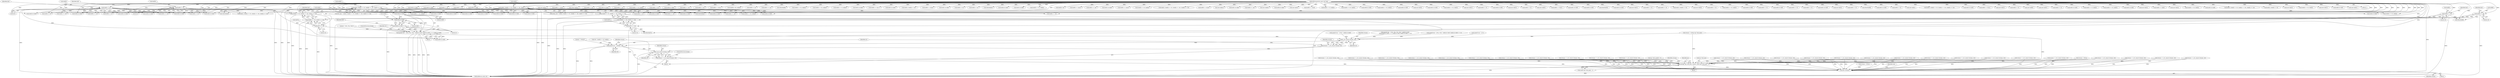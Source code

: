 digraph "0_radare2_f41e941341e44aa86edd4483c4487ec09a074257@array" {
"1001092" [label="(Call,buf[4] & 0xf0)"];
"1001086" [label="(Call,buf[4] & 0x0f)"];
"1000288" [label="(Call,buf[4] | (buf[5] << 8) | (buf[6] << 16) | (buf[7] << 24))"];
"1000125" [label="(MethodParameterIn,const ut8 *buf)"];
"1000292" [label="(Call,(buf[5] << 8) | (buf[6] << 16) | (buf[7] << 24))"];
"1000293" [label="(Call,buf[5] << 8)"];
"1000298" [label="(Call,(buf[6] << 16) | (buf[7] << 24))"];
"1000299" [label="(Call,buf[6] << 16)"];
"1000304" [label="(Call,buf[7] << 24)"];
"1000191" [label="(Call,buf[4] | (buf[5] << 8) | (buf[6] << 16) | (buf[7] << 24))"];
"1000195" [label="(Call,(buf[5] << 8) | (buf[6] << 16) | (buf[7] << 24))"];
"1000196" [label="(Call,buf[5] << 8)"];
"1000201" [label="(Call,(buf[6] << 16) | (buf[7] << 24))"];
"1000202" [label="(Call,buf[6] << 16)"];
"1000207" [label="(Call,buf[7] << 24)"];
"1001091" [label="(Call,(buf[4] & 0xf0) >> 4)"];
"1001083" [label="(Call,sprintf (str, \" {v%i, v%i, v%i}\", buf[4] & 0x0f, (buf[4] & 0xf0) >> 4, buf[5] & 0x0f))"];
"1001139" [label="(Call,r_str_concat (strasm, str))"];
"1001137" [label="(Call,strasm = r_str_concat (strasm, str))"];
"1001148" [label="(Call,r_str_concat (strasm, str))"];
"1001146" [label="(Call,strasm = r_str_concat (strasm, str))"];
"1002026" [label="(Call,strncpy (op->buf_asm, strasm, sizeof (op->buf_asm) - 1))"];
"1002088" [label="(Call,free (strasm))"];
"1001142" [label="(Call,sprintf (str, \", [%04x]\", vB))"];
"1000292" [label="(Call,(buf[5] << 8) | (buf[6] << 16) | (buf[7] << 24))"];
"1001284" [label="(Call,buf[4] & 0xf0)"];
"1001296" [label="(Call,buf[5] & 0xf0)"];
"1001564" [label="(Call,buf[3] << 8)"];
"1000242" [label="(Call,buf[3] << 8)"];
"1001867" [label="(Call,buf[4] & 0xf0)"];
"1001700" [label="(Call,(int) buf[1])"];
"1001728" [label="(Call,buf[0] == 0x25)"];
"1001256" [label="(Call,buf[4] & 0x0f)"];
"1000862" [label="(Call,(char) buf[1])"];
"1000930" [label="(Call,buf[3] << 8)"];
"1001098" [label="(Call,buf[5] & 0x0f)"];
"1001144" [label="(Literal,\", [%04x]\")"];
"1000301" [label="(Identifier,buf)"];
"1000498" [label="(Call,buf[1] & 0x0f)"];
"1001138" [label="(Identifier,strasm)"];
"1001137" [label="(Call,strasm = r_str_concat (strasm, str))"];
"1002025" [label="(Block,)"];
"1001120" [label="(Call,buf[5] & 0x0f)"];
"1002027" [label="(Call,op->buf_asm)"];
"1001094" [label="(Identifier,buf)"];
"1001040" [label="(Call,buf[3] << 8)"];
"1001333" [label="(Call,(buf[3] << 8) | buf[2])"];
"1001334" [label="(Call,buf[3] << 8)"];
"1001918" [label="(Call,buf[4] & 0xf0)"];
"1000636" [label="(Call,buf[3] << 24)"];
"1000839" [label="(Call,buf[3] << 8)"];
"1001371" [label="(Call,buf[0] == 0x1c)"];
"1001459" [label="(Call,(buf[3]<<8) | buf[2])"];
"1001069" [label="(Call,buf[4] & 0x0f)"];
"1001214" [label="(Call,buf[3] << 8)"];
"1000211" [label="(Literal,24)"];
"1002092" [label="(MethodReturn,static int)"];
"1001538" [label="(Call,strasm = r_str_concat (strasm, str))"];
"1000724" [label="(Call,(llint)buf[7])"];
"1001667" [label="(Call,buf[2] << 24)"];
"1000732" [label="(Call,(llint)buf[8])"];
"1001563" [label="(Call,(buf[3] << 8) | buf[2])"];
"1001873" [label="(Call,buf[5] & 0x0f)"];
"1001510" [label="(Call,(buf[3] << 8) | buf[2])"];
"1000304" [label="(Call,buf[7] << 24)"];
"1000905" [label="(Call,buf[3] << 8 | buf[2])"];
"1001443" [label="(Call,buf[1] & 0x0f)"];
"1001085" [label="(Literal,\" {v%i, v%i, v%i}\")"];
"1001175" [label="(Call,buf[5] << 8)"];
"1000867" [label="(Call,strasm = r_str_concat (strasm, str))"];
"1000982" [label="(Call,strasm = r_str_concat (strasm, str))"];
"1000587" [label="(Call,buf[0] == 0x17)"];
"1000822" [label="(Call,buf[1] & 0x0f)"];
"1000195" [label="(Call,(buf[5] << 8) | (buf[6] << 16) | (buf[7] << 24))"];
"1000946" [label="(Call,strasm = r_str_concat (strasm, str))"];
"1000179" [label="(Call,buf[2] | (buf[3] << 8))"];
"1000306" [label="(Identifier,buf)"];
"1001952" [label="(Call,buf[0] == 0x24)"];
"1001810" [label="(Call,buf[1] & 0xf0)"];
"1000447" [label="(Call,buf[3] << 8)"];
"1000209" [label="(Identifier,buf)"];
"1000906" [label="(Call,buf[3] << 8)"];
"1000887" [label="(Call,strasm = r_str_concat (strasm, str))"];
"1000581" [label="(Call,buf[5] << 24)"];
"1001656" [label="(Call,buf[4] << 8)"];
"1001895" [label="(Call,buf[5] & 0x0f)"];
"1000685" [label="(Call,(llint)buf[2])"];
"1001245" [label="(Call,buf[4] & 0xf0)"];
"1001268" [label="(Call,buf[5] & 0x0f)"];
"1001239" [label="(Call,buf[4] & 0x0f)"];
"1001719" [label="(Call,buf[5] << 8)"];
"1001434" [label="(Call,strasm = r_str_concat (strasm, str))"];
"1001037" [label="(Call,vB = (buf[3] << 8) | buf[2])"];
"1001140" [label="(Identifier,strasm)"];
"1001091" [label="(Call,(buf[4] & 0xf0) >> 4)"];
"1001451" [label="(Call,buf[1] & 0xf0)"];
"1001142" [label="(Call,sprintf (str, \", [%04x]\", vB))"];
"1000700" [label="(Call,(llint)buf[4])"];
"1000446" [label="(Call,(buf[3] << 8) | buf[2])"];
"1000297" [label="(Literal,8)"];
"1001103" [label="(ControlStructure,break;)"];
"1002089" [label="(Identifier,strasm)"];
"1001844" [label="(Call,buf[4] & 0x0f)"];
"1001021" [label="(Call,strasm = r_str_concat (strasm, str))"];
"1001105" [label="(Call,sprintf (str, \" {v%i, v%i, v%i, v%i}\", buf[4] & 0x0f,\n \t\t\t\t\t\t(buf[4] & 0xf0) >> 4, buf[5] & 0x0f, (buf[5] & 0xf0) >> 4))"];
"1001633" [label="(Call,strasm = r_str_concat (strasm, str))"];
"1001096" [label="(Literal,0xf0)"];
"1000206" [label="(Literal,16)"];
"1000458" [label="(Call,buf[5] << 8)"];
"1001460" [label="(Call,buf[3]<<8)"];
"1001151" [label="(ControlStructure,break;)"];
"1000189" [label="(Call,first_key = buf[4] | (buf[5] << 8) | (buf[6] << 16) | (buf[7] << 24))"];
"1001377" [label="(Call,buf[0] == 0x1f)"];
"1000340" [label="(Call,strasm = NULL)"];
"1001651" [label="(Call,buf[5] | (buf[4] << 8) | (buf[3] << 16) | (buf[2] << 24))"];
"1000457" [label="(Call,(buf[5] << 8) | buf[4])"];
"1001090" [label="(Literal,0x0f)"];
"1001011" [label="(Call,buf[4] << 16)"];
"1000308" [label="(Literal,24)"];
"1000631" [label="(Call,buf[2] << 16)"];
"1000200" [label="(Literal,8)"];
"1001092" [label="(Call,buf[4] & 0xf0)"];
"1001087" [label="(Call,buf[4])"];
"1000955" [label="(Call,buf[1] & 0x0f)"];
"1000853" [label="(Call,strasm = r_str_concat (strasm, str))"];
"1000489" [label="(Call,strasm = r_str_concat (strasm, str))"];
"1002040" [label="(Identifier,op)"];
"1001798" [label="(Call,strasm = r_str_concat (strasm, str))"];
"1001579" [label="(Call,buf[0] == 0x23)"];
"1001494" [label="(Call,strasm = r_str_concat (strasm, str))"];
"1000423" [label="(Call,(buf[3] << 8) | buf[2])"];
"1000925" [label="(Call,buf[2] | (buf[3] << 8) | (buf[4] << 16) | (buf[5] << 24))"];
"1000407" [label="(Call,strasm = r_str_concat (strasm, str))"];
"1001066" [label="(Call,sprintf (str, \" {v%i, v%i}\", buf[4] & 0x0f, (buf[4] & 0xf0) >> 4))"];
"1001174" [label="(Call,(buf[5] << 8) | buf[4])"];
"1001912" [label="(Call,buf[4] & 0x0f)"];
"1000288" [label="(Call,buf[4] | (buf[5] << 8) | (buf[6] << 16) | (buf[7] << 24))"];
"1000642" [label="(Call,buf[0] == 0x19)"];
"1000192" [label="(Call,buf[4])"];
"1001134" [label="(Call,sprintf (str, \" {}\"))"];
"1000558" [label="(Call,(int) buf[1])"];
"1000830" [label="(Call,buf[1] & 0xf0)"];
"1000745" [label="(Call,strasm = r_str_concat (strasm, str))"];
"1001662" [label="(Call,buf[3] << 16)"];
"1000802" [label="(Call,(int) buf[3])"];
"1000941" [label="(Call,buf[5] << 24)"];
"1001889" [label="(Call,buf[4] & 0xf0)"];
"1001924" [label="(Call,buf[5] & 0x0f)"];
"1000914" [label="(Call,strasm = r_str_concat (strasm, str))"];
"1002091" [label="(Identifier,size)"];
"1001642" [label="(Call,(int) buf[1])"];
"1001574" [label="(Call,buf[0] == 0x20)"];
"1001108" [label="(Call,buf[4] & 0x0f)"];
"1000779" [label="(Call,strasm = r_str_concat (strasm, str))"];
"1000973" [label="(Call,buf[3] << 8 | buf[2])"];
"1000437" [label="(Call,strasm = r_str_concat (strasm, str))"];
"1000936" [label="(Call,buf[4] << 16)"];
"1001818" [label="(Call,(buf[3] << 8) | buf[2])"];
"1001100" [label="(Identifier,buf)"];
"1001147" [label="(Identifier,strasm)"];
"1001114" [label="(Call,buf[4] & 0xf0)"];
"1002030" [label="(Identifier,strasm)"];
"1000813" [label="(Call,strasm = r_str_concat (strasm, str))"];
"1000294" [label="(Call,buf[5])"];
"1001163" [label="(Call,(buf[3] << 8) | buf[2])"];
"1001193" [label="(Call,strasm = r_str_concat (strasm, str))"];
"1000517" [label="(Call,strasm = r_str_concat (strasm, str))"];
"1001691" [label="(Call,strasm = r_str_concat (strasm, str))"];
"1000303" [label="(Literal,16)"];
"1000155" [label="(Call,op->buf_asm[0] = 0)"];
"1001262" [label="(Call,buf[4] & 0xf0)"];
"1000761" [label="(Call,(int) buf[2])"];
"1000204" [label="(Identifier,buf)"];
"1002017" [label="(Call,strasm = NULL)"];
"1000963" [label="(Call,buf[1] & 0xf0)"];
"1000535" [label="(Call,(buf[3] << 8) | buf[2])"];
"1000305" [label="(Call,buf[7])"];
"1001146" [label="(Call,strasm = r_str_concat (strasm, str))"];
"1000480" [label="(Call,(int) buf[1])"];
"1001083" [label="(Call,sprintf (str, \" {v%i, v%i, v%i}\", buf[4] & 0x0f, (buf[4] & 0xf0) >> 4, buf[5] & 0x0f))"];
"1001278" [label="(Call,buf[4] & 0x0f)"];
"1001150" [label="(Identifier,str)"];
"1000536" [label="(Call,buf[3] << 8)"];
"1002031" [label="(Call,sizeof (op->buf_asm) - 1)"];
"1000289" [label="(Call,buf[4])"];
"1001075" [label="(Call,buf[4] & 0xf0)"];
"1000299" [label="(Call,buf[6] << 16)"];
"1000621" [label="(Call,(int) buf[1])"];
"1000183" [label="(Call,buf[3] << 8)"];
"1000795" [label="(Call,(int) buf[2])"];
"1000300" [label="(Call,buf[6])"];
"1001382" [label="(Call,buf[0] == 0x22)"];
"1001229" [label="(Call,buf[4] & 0x0f)"];
"1001718" [label="(Call,(buf[5] << 8) | buf[4])"];
"1000549" [label="(Call,strasm = r_str_concat (strasm, str))"];
"1000127" [label="(Block,)"];
"1001205" [label="(Call,buf[1] & 0xf0)"];
"1001930" [label="(Call,buf[5] & 0xf0)"];
"1000692" [label="(Call,(llint)buf[3])"];
"1001883" [label="(Call,buf[4] & 0x0f)"];
"1001547" [label="(Call,buf[1] & 0x0f)"];
"1000896" [label="(Call,(int) buf[1])"];
"1001056" [label="(Call,sprintf (str, \" {v%i}\", buf[4] & 0x0f))"];
"1000280" [label="(Call,buf[3] << 8)"];
"1001290" [label="(Call,buf[5] & 0x0f)"];
"1000974" [label="(Call,buf[3] << 8)"];
"1001086" [label="(Call,buf[4] & 0x0f)"];
"1000276" [label="(Call,buf[2] | (buf[3] << 8))"];
"1000768" [label="(Call,(int) buf[3])"];
"1001511" [label="(Call,buf[3] << 8)"];
"1001054" [label="(Block,)"];
"1000838" [label="(Call,(buf[3] << 8) | buf[2])"];
"1001317" [label="(Call,strasm = r_str_concat (strasm, str))"];
"1000708" [label="(Call,(llint)buf[5])"];
"1001850" [label="(Call,buf[4] & 0xf0)"];
"1001148" [label="(Call,r_str_concat (strasm, str))"];
"1000208" [label="(Call,buf[7])"];
"1000612" [label="(Call,strasm = r_str_concat (strasm, str))"];
"1001164" [label="(Call,buf[3] << 8)"];
"1000667" [label="(Call,strasm = r_str_concat (strasm, str))"];
"1001126" [label="(Call,buf[5] & 0xf0)"];
"1001708" [label="(Call,buf[3] << 8)"];
"1001819" [label="(Call,buf[3] << 8)"];
"1000197" [label="(Call,buf[5])"];
"1000388" [label="(Call,buf[1] & 0x0f)"];
"1001834" [label="(Call,buf[4] & 0x0f)"];
"1001084" [label="(Identifier,str)"];
"1000382" [label="(Block,)"];
"1001141" [label="(Identifier,str)"];
"1000196" [label="(Call,buf[5] << 8)"];
"1002026" [label="(Call,strncpy (op->buf_asm, strasm, sizeof (op->buf_asm) - 1))"];
"1002000" [label="(Call,strasm = r_str_concat (strasm, str))"];
"1000526" [label="(Call,(int) buf[1])"];
"1001059" [label="(Call,buf[4] & 0x0f)"];
"1000570" [label="(Call,buf[3] << 8)"];
"1000739" [label="(Call,(llint)buf[9])"];
"1000191" [label="(Call,buf[4] | (buf[5] << 8) | (buf[6] << 16) | (buf[7] << 24))"];
"1001555" [label="(Call,buf[1] & 0xf0)"];
"1000424" [label="(Call,buf[3] << 8)"];
"1000576" [label="(Call,buf[4] << 16)"];
"1000416" [label="(Call,(int) buf[1])"];
"1001861" [label="(Call,buf[4] & 0x0f)"];
"1000565" [label="(Call,buf[2] | (buf[3] << 8) | (buf[4] << 16) | (buf[5] << 24))"];
"1001032" [label="(Call,buf[1] & 0x0f)"];
"1001343" [label="(Call,buf[0] == 0x1a)"];
"1000286" [label="(Call,array_size = buf[4] | (buf[5] << 8) | (buf[6] << 16) | (buf[7] << 24))"];
"1001093" [label="(Call,buf[4])"];
"1001156" [label="(Call,(int) buf[1])"];
"1000471" [label="(Call,strasm = r_str_concat (strasm, str))"];
"1000716" [label="(Call,(llint)buf[6])"];
"1001005" [label="(Call,buf[3] << 8)"];
"1000138" [label="(Call,(int) buf[0])"];
"1000754" [label="(Call,(int) buf[1])"];
"1000203" [label="(Call,buf[6])"];
"1000879" [label="(Call,buf[3] << 8)"];
"1000298" [label="(Call,(buf[6] << 16) | (buf[7] << 24))"];
"1001145" [label="(Identifier,vB)"];
"1000396" [label="(Call,buf[1] & 0xf0)"];
"1000207" [label="(Call,buf[7] << 24)"];
"1000878" [label="(Call,buf[3] << 8 | buf[2])"];
"1001039" [label="(Call,(buf[3] << 8) | buf[2])"];
"1000125" [label="(MethodParameterIn,const ut8 *buf)"];
"1001139" [label="(Call,r_str_concat (strasm, str))"];
"1000506" [label="(Call,buf[1] & 0xf0)"];
"1000293" [label="(Call,buf[5] << 8)"];
"1000991" [label="(Call,(int) buf[1])"];
"1001097" [label="(Literal,4)"];
"1000163" [label="(Call,buf[0] == 0x00)"];
"1000676" [label="(Call,(int) buf[1])"];
"1001707" [label="(Call,(buf[3] << 8) | buf[2])"];
"1001936" [label="(Call,buf[1] & 0x0f)"];
"1000202" [label="(Call,buf[6] << 16)"];
"1001000" [label="(Call,buf[2] | (buf[3] << 8) | (buf[4] << 16) | (buf[5] << 24))"];
"1001016" [label="(Call,buf[5] << 24)"];
"1001143" [label="(Identifier,str)"];
"1000238" [label="(Call,buf[2] | (buf[3] << 8))"];
"1000788" [label="(Call,(int) buf[1])"];
"1000201" [label="(Call,(buf[6] << 16) | (buf[7] << 24))"];
"1001213" [label="(Call,(buf[3] << 8) | buf[2])"];
"1001326" [label="(Call,(int) buf[1])"];
"1001901" [label="(Call,buf[5] & 0xf0)"];
"1002088" [label="(Call,free (strasm))"];
"1001149" [label="(Identifier,strasm)"];
"1000363" [label="(Call,strasm = strdup (op->buf_asm))"];
"1001503" [label="(Call,(int) buf[1])"];
"1001092" -> "1001091"  [label="AST: "];
"1001092" -> "1001096"  [label="CFG: "];
"1001093" -> "1001092"  [label="AST: "];
"1001096" -> "1001092"  [label="AST: "];
"1001097" -> "1001092"  [label="CFG: "];
"1001092" -> "1002092"  [label="DDG: "];
"1001092" -> "1001091"  [label="DDG: "];
"1001092" -> "1001091"  [label="DDG: "];
"1001086" -> "1001092"  [label="DDG: "];
"1000125" -> "1001092"  [label="DDG: "];
"1001086" -> "1001083"  [label="AST: "];
"1001086" -> "1001090"  [label="CFG: "];
"1001087" -> "1001086"  [label="AST: "];
"1001090" -> "1001086"  [label="AST: "];
"1001094" -> "1001086"  [label="CFG: "];
"1001086" -> "1001083"  [label="DDG: "];
"1001086" -> "1001083"  [label="DDG: "];
"1000288" -> "1001086"  [label="DDG: "];
"1000191" -> "1001086"  [label="DDG: "];
"1000125" -> "1001086"  [label="DDG: "];
"1000288" -> "1000286"  [label="AST: "];
"1000288" -> "1000292"  [label="CFG: "];
"1000289" -> "1000288"  [label="AST: "];
"1000292" -> "1000288"  [label="AST: "];
"1000286" -> "1000288"  [label="CFG: "];
"1000288" -> "1002092"  [label="DDG: "];
"1000288" -> "1002092"  [label="DDG: "];
"1000288" -> "1000286"  [label="DDG: "];
"1000288" -> "1000286"  [label="DDG: "];
"1000125" -> "1000288"  [label="DDG: "];
"1000292" -> "1000288"  [label="DDG: "];
"1000292" -> "1000288"  [label="DDG: "];
"1000288" -> "1000457"  [label="DDG: "];
"1000288" -> "1000576"  [label="DDG: "];
"1000288" -> "1000700"  [label="DDG: "];
"1000288" -> "1000936"  [label="DDG: "];
"1000288" -> "1001011"  [label="DDG: "];
"1000288" -> "1001059"  [label="DDG: "];
"1000288" -> "1001069"  [label="DDG: "];
"1000288" -> "1001108"  [label="DDG: "];
"1000288" -> "1001174"  [label="DDG: "];
"1000288" -> "1001229"  [label="DDG: "];
"1000288" -> "1001239"  [label="DDG: "];
"1000288" -> "1001256"  [label="DDG: "];
"1000288" -> "1001278"  [label="DDG: "];
"1000288" -> "1001656"  [label="DDG: "];
"1000288" -> "1001718"  [label="DDG: "];
"1000288" -> "1001834"  [label="DDG: "];
"1000288" -> "1001844"  [label="DDG: "];
"1000288" -> "1001861"  [label="DDG: "];
"1000288" -> "1001883"  [label="DDG: "];
"1000288" -> "1001912"  [label="DDG: "];
"1000125" -> "1000122"  [label="AST: "];
"1000125" -> "1002092"  [label="DDG: "];
"1000125" -> "1000138"  [label="DDG: "];
"1000125" -> "1000163"  [label="DDG: "];
"1000125" -> "1000179"  [label="DDG: "];
"1000125" -> "1000183"  [label="DDG: "];
"1000125" -> "1000191"  [label="DDG: "];
"1000125" -> "1000196"  [label="DDG: "];
"1000125" -> "1000202"  [label="DDG: "];
"1000125" -> "1000207"  [label="DDG: "];
"1000125" -> "1000238"  [label="DDG: "];
"1000125" -> "1000242"  [label="DDG: "];
"1000125" -> "1000276"  [label="DDG: "];
"1000125" -> "1000280"  [label="DDG: "];
"1000125" -> "1000293"  [label="DDG: "];
"1000125" -> "1000299"  [label="DDG: "];
"1000125" -> "1000304"  [label="DDG: "];
"1000125" -> "1000388"  [label="DDG: "];
"1000125" -> "1000396"  [label="DDG: "];
"1000125" -> "1000416"  [label="DDG: "];
"1000125" -> "1000424"  [label="DDG: "];
"1000125" -> "1000423"  [label="DDG: "];
"1000125" -> "1000447"  [label="DDG: "];
"1000125" -> "1000446"  [label="DDG: "];
"1000125" -> "1000458"  [label="DDG: "];
"1000125" -> "1000457"  [label="DDG: "];
"1000125" -> "1000480"  [label="DDG: "];
"1000125" -> "1000498"  [label="DDG: "];
"1000125" -> "1000506"  [label="DDG: "];
"1000125" -> "1000526"  [label="DDG: "];
"1000125" -> "1000536"  [label="DDG: "];
"1000125" -> "1000535"  [label="DDG: "];
"1000125" -> "1000558"  [label="DDG: "];
"1000125" -> "1000565"  [label="DDG: "];
"1000125" -> "1000570"  [label="DDG: "];
"1000125" -> "1000576"  [label="DDG: "];
"1000125" -> "1000581"  [label="DDG: "];
"1000125" -> "1000587"  [label="DDG: "];
"1000125" -> "1000621"  [label="DDG: "];
"1000125" -> "1000631"  [label="DDG: "];
"1000125" -> "1000636"  [label="DDG: "];
"1000125" -> "1000642"  [label="DDG: "];
"1000125" -> "1000676"  [label="DDG: "];
"1000125" -> "1000685"  [label="DDG: "];
"1000125" -> "1000692"  [label="DDG: "];
"1000125" -> "1000700"  [label="DDG: "];
"1000125" -> "1000708"  [label="DDG: "];
"1000125" -> "1000716"  [label="DDG: "];
"1000125" -> "1000724"  [label="DDG: "];
"1000125" -> "1000732"  [label="DDG: "];
"1000125" -> "1000739"  [label="DDG: "];
"1000125" -> "1000754"  [label="DDG: "];
"1000125" -> "1000761"  [label="DDG: "];
"1000125" -> "1000768"  [label="DDG: "];
"1000125" -> "1000788"  [label="DDG: "];
"1000125" -> "1000795"  [label="DDG: "];
"1000125" -> "1000802"  [label="DDG: "];
"1000125" -> "1000822"  [label="DDG: "];
"1000125" -> "1000830"  [label="DDG: "];
"1000125" -> "1000839"  [label="DDG: "];
"1000125" -> "1000838"  [label="DDG: "];
"1000125" -> "1000862"  [label="DDG: "];
"1000125" -> "1000879"  [label="DDG: "];
"1000125" -> "1000878"  [label="DDG: "];
"1000125" -> "1000896"  [label="DDG: "];
"1000125" -> "1000906"  [label="DDG: "];
"1000125" -> "1000905"  [label="DDG: "];
"1000125" -> "1000925"  [label="DDG: "];
"1000125" -> "1000930"  [label="DDG: "];
"1000125" -> "1000936"  [label="DDG: "];
"1000125" -> "1000941"  [label="DDG: "];
"1000125" -> "1000955"  [label="DDG: "];
"1000125" -> "1000963"  [label="DDG: "];
"1000125" -> "1000974"  [label="DDG: "];
"1000125" -> "1000973"  [label="DDG: "];
"1000125" -> "1000991"  [label="DDG: "];
"1000125" -> "1001000"  [label="DDG: "];
"1000125" -> "1001005"  [label="DDG: "];
"1000125" -> "1001011"  [label="DDG: "];
"1000125" -> "1001016"  [label="DDG: "];
"1000125" -> "1001032"  [label="DDG: "];
"1000125" -> "1001040"  [label="DDG: "];
"1000125" -> "1001039"  [label="DDG: "];
"1000125" -> "1001059"  [label="DDG: "];
"1000125" -> "1001069"  [label="DDG: "];
"1000125" -> "1001075"  [label="DDG: "];
"1000125" -> "1001098"  [label="DDG: "];
"1000125" -> "1001108"  [label="DDG: "];
"1000125" -> "1001114"  [label="DDG: "];
"1000125" -> "1001120"  [label="DDG: "];
"1000125" -> "1001126"  [label="DDG: "];
"1000125" -> "1001156"  [label="DDG: "];
"1000125" -> "1001164"  [label="DDG: "];
"1000125" -> "1001163"  [label="DDG: "];
"1000125" -> "1001175"  [label="DDG: "];
"1000125" -> "1001174"  [label="DDG: "];
"1000125" -> "1001205"  [label="DDG: "];
"1000125" -> "1001214"  [label="DDG: "];
"1000125" -> "1001213"  [label="DDG: "];
"1000125" -> "1001229"  [label="DDG: "];
"1000125" -> "1001239"  [label="DDG: "];
"1000125" -> "1001245"  [label="DDG: "];
"1000125" -> "1001256"  [label="DDG: "];
"1000125" -> "1001262"  [label="DDG: "];
"1000125" -> "1001268"  [label="DDG: "];
"1000125" -> "1001278"  [label="DDG: "];
"1000125" -> "1001284"  [label="DDG: "];
"1000125" -> "1001290"  [label="DDG: "];
"1000125" -> "1001296"  [label="DDG: "];
"1000125" -> "1001326"  [label="DDG: "];
"1000125" -> "1001334"  [label="DDG: "];
"1000125" -> "1001333"  [label="DDG: "];
"1000125" -> "1001343"  [label="DDG: "];
"1000125" -> "1001371"  [label="DDG: "];
"1000125" -> "1001377"  [label="DDG: "];
"1000125" -> "1001382"  [label="DDG: "];
"1000125" -> "1001443"  [label="DDG: "];
"1000125" -> "1001451"  [label="DDG: "];
"1000125" -> "1001460"  [label="DDG: "];
"1000125" -> "1001459"  [label="DDG: "];
"1000125" -> "1001503"  [label="DDG: "];
"1000125" -> "1001511"  [label="DDG: "];
"1000125" -> "1001510"  [label="DDG: "];
"1000125" -> "1001547"  [label="DDG: "];
"1000125" -> "1001555"  [label="DDG: "];
"1000125" -> "1001564"  [label="DDG: "];
"1000125" -> "1001563"  [label="DDG: "];
"1000125" -> "1001574"  [label="DDG: "];
"1000125" -> "1001579"  [label="DDG: "];
"1000125" -> "1001642"  [label="DDG: "];
"1000125" -> "1001651"  [label="DDG: "];
"1000125" -> "1001656"  [label="DDG: "];
"1000125" -> "1001662"  [label="DDG: "];
"1000125" -> "1001667"  [label="DDG: "];
"1000125" -> "1001700"  [label="DDG: "];
"1000125" -> "1001708"  [label="DDG: "];
"1000125" -> "1001707"  [label="DDG: "];
"1000125" -> "1001719"  [label="DDG: "];
"1000125" -> "1001718"  [label="DDG: "];
"1000125" -> "1001728"  [label="DDG: "];
"1000125" -> "1001810"  [label="DDG: "];
"1000125" -> "1001819"  [label="DDG: "];
"1000125" -> "1001818"  [label="DDG: "];
"1000125" -> "1001834"  [label="DDG: "];
"1000125" -> "1001844"  [label="DDG: "];
"1000125" -> "1001850"  [label="DDG: "];
"1000125" -> "1001861"  [label="DDG: "];
"1000125" -> "1001867"  [label="DDG: "];
"1000125" -> "1001873"  [label="DDG: "];
"1000125" -> "1001883"  [label="DDG: "];
"1000125" -> "1001889"  [label="DDG: "];
"1000125" -> "1001895"  [label="DDG: "];
"1000125" -> "1001901"  [label="DDG: "];
"1000125" -> "1001912"  [label="DDG: "];
"1000125" -> "1001918"  [label="DDG: "];
"1000125" -> "1001924"  [label="DDG: "];
"1000125" -> "1001930"  [label="DDG: "];
"1000125" -> "1001936"  [label="DDG: "];
"1000125" -> "1001952"  [label="DDG: "];
"1000292" -> "1000298"  [label="CFG: "];
"1000293" -> "1000292"  [label="AST: "];
"1000298" -> "1000292"  [label="AST: "];
"1000292" -> "1002092"  [label="DDG: "];
"1000292" -> "1002092"  [label="DDG: "];
"1000293" -> "1000292"  [label="DDG: "];
"1000293" -> "1000292"  [label="DDG: "];
"1000298" -> "1000292"  [label="DDG: "];
"1000298" -> "1000292"  [label="DDG: "];
"1000293" -> "1000297"  [label="CFG: "];
"1000294" -> "1000293"  [label="AST: "];
"1000297" -> "1000293"  [label="AST: "];
"1000301" -> "1000293"  [label="CFG: "];
"1000293" -> "1002092"  [label="DDG: "];
"1000293" -> "1000458"  [label="DDG: "];
"1000293" -> "1000581"  [label="DDG: "];
"1000293" -> "1000708"  [label="DDG: "];
"1000293" -> "1000941"  [label="DDG: "];
"1000293" -> "1001016"  [label="DDG: "];
"1000293" -> "1001098"  [label="DDG: "];
"1000293" -> "1001120"  [label="DDG: "];
"1000293" -> "1001175"  [label="DDG: "];
"1000293" -> "1001268"  [label="DDG: "];
"1000293" -> "1001290"  [label="DDG: "];
"1000293" -> "1001651"  [label="DDG: "];
"1000293" -> "1001719"  [label="DDG: "];
"1000293" -> "1001873"  [label="DDG: "];
"1000293" -> "1001895"  [label="DDG: "];
"1000293" -> "1001924"  [label="DDG: "];
"1000298" -> "1000304"  [label="CFG: "];
"1000299" -> "1000298"  [label="AST: "];
"1000304" -> "1000298"  [label="AST: "];
"1000298" -> "1002092"  [label="DDG: "];
"1000298" -> "1002092"  [label="DDG: "];
"1000299" -> "1000298"  [label="DDG: "];
"1000299" -> "1000298"  [label="DDG: "];
"1000304" -> "1000298"  [label="DDG: "];
"1000304" -> "1000298"  [label="DDG: "];
"1000299" -> "1000303"  [label="CFG: "];
"1000300" -> "1000299"  [label="AST: "];
"1000303" -> "1000299"  [label="AST: "];
"1000306" -> "1000299"  [label="CFG: "];
"1000299" -> "1002092"  [label="DDG: "];
"1000299" -> "1000716"  [label="DDG: "];
"1000304" -> "1000308"  [label="CFG: "];
"1000305" -> "1000304"  [label="AST: "];
"1000308" -> "1000304"  [label="AST: "];
"1000304" -> "1002092"  [label="DDG: "];
"1000304" -> "1000724"  [label="DDG: "];
"1000191" -> "1000189"  [label="AST: "];
"1000191" -> "1000195"  [label="CFG: "];
"1000192" -> "1000191"  [label="AST: "];
"1000195" -> "1000191"  [label="AST: "];
"1000189" -> "1000191"  [label="CFG: "];
"1000191" -> "1002092"  [label="DDG: "];
"1000191" -> "1002092"  [label="DDG: "];
"1000191" -> "1000189"  [label="DDG: "];
"1000191" -> "1000189"  [label="DDG: "];
"1000195" -> "1000191"  [label="DDG: "];
"1000195" -> "1000191"  [label="DDG: "];
"1000191" -> "1000457"  [label="DDG: "];
"1000191" -> "1000576"  [label="DDG: "];
"1000191" -> "1000700"  [label="DDG: "];
"1000191" -> "1000936"  [label="DDG: "];
"1000191" -> "1001011"  [label="DDG: "];
"1000191" -> "1001059"  [label="DDG: "];
"1000191" -> "1001069"  [label="DDG: "];
"1000191" -> "1001108"  [label="DDG: "];
"1000191" -> "1001174"  [label="DDG: "];
"1000191" -> "1001229"  [label="DDG: "];
"1000191" -> "1001239"  [label="DDG: "];
"1000191" -> "1001256"  [label="DDG: "];
"1000191" -> "1001278"  [label="DDG: "];
"1000191" -> "1001656"  [label="DDG: "];
"1000191" -> "1001718"  [label="DDG: "];
"1000191" -> "1001834"  [label="DDG: "];
"1000191" -> "1001844"  [label="DDG: "];
"1000191" -> "1001861"  [label="DDG: "];
"1000191" -> "1001883"  [label="DDG: "];
"1000191" -> "1001912"  [label="DDG: "];
"1000195" -> "1000201"  [label="CFG: "];
"1000196" -> "1000195"  [label="AST: "];
"1000201" -> "1000195"  [label="AST: "];
"1000195" -> "1002092"  [label="DDG: "];
"1000195" -> "1002092"  [label="DDG: "];
"1000196" -> "1000195"  [label="DDG: "];
"1000196" -> "1000195"  [label="DDG: "];
"1000201" -> "1000195"  [label="DDG: "];
"1000201" -> "1000195"  [label="DDG: "];
"1000196" -> "1000200"  [label="CFG: "];
"1000197" -> "1000196"  [label="AST: "];
"1000200" -> "1000196"  [label="AST: "];
"1000204" -> "1000196"  [label="CFG: "];
"1000196" -> "1002092"  [label="DDG: "];
"1000196" -> "1000458"  [label="DDG: "];
"1000196" -> "1000581"  [label="DDG: "];
"1000196" -> "1000708"  [label="DDG: "];
"1000196" -> "1000941"  [label="DDG: "];
"1000196" -> "1001016"  [label="DDG: "];
"1000196" -> "1001098"  [label="DDG: "];
"1000196" -> "1001120"  [label="DDG: "];
"1000196" -> "1001175"  [label="DDG: "];
"1000196" -> "1001268"  [label="DDG: "];
"1000196" -> "1001290"  [label="DDG: "];
"1000196" -> "1001651"  [label="DDG: "];
"1000196" -> "1001719"  [label="DDG: "];
"1000196" -> "1001873"  [label="DDG: "];
"1000196" -> "1001895"  [label="DDG: "];
"1000196" -> "1001924"  [label="DDG: "];
"1000201" -> "1000207"  [label="CFG: "];
"1000202" -> "1000201"  [label="AST: "];
"1000207" -> "1000201"  [label="AST: "];
"1000201" -> "1002092"  [label="DDG: "];
"1000201" -> "1002092"  [label="DDG: "];
"1000202" -> "1000201"  [label="DDG: "];
"1000202" -> "1000201"  [label="DDG: "];
"1000207" -> "1000201"  [label="DDG: "];
"1000207" -> "1000201"  [label="DDG: "];
"1000202" -> "1000206"  [label="CFG: "];
"1000203" -> "1000202"  [label="AST: "];
"1000206" -> "1000202"  [label="AST: "];
"1000209" -> "1000202"  [label="CFG: "];
"1000202" -> "1002092"  [label="DDG: "];
"1000202" -> "1000716"  [label="DDG: "];
"1000207" -> "1000211"  [label="CFG: "];
"1000208" -> "1000207"  [label="AST: "];
"1000211" -> "1000207"  [label="AST: "];
"1000207" -> "1002092"  [label="DDG: "];
"1000207" -> "1000724"  [label="DDG: "];
"1001091" -> "1001083"  [label="AST: "];
"1001091" -> "1001097"  [label="CFG: "];
"1001097" -> "1001091"  [label="AST: "];
"1001100" -> "1001091"  [label="CFG: "];
"1001091" -> "1002092"  [label="DDG: "];
"1001091" -> "1001083"  [label="DDG: "];
"1001091" -> "1001083"  [label="DDG: "];
"1001083" -> "1001054"  [label="AST: "];
"1001083" -> "1001098"  [label="CFG: "];
"1001084" -> "1001083"  [label="AST: "];
"1001085" -> "1001083"  [label="AST: "];
"1001098" -> "1001083"  [label="AST: "];
"1001103" -> "1001083"  [label="CFG: "];
"1001083" -> "1002092"  [label="DDG: "];
"1001083" -> "1002092"  [label="DDG: "];
"1001083" -> "1002092"  [label="DDG: "];
"1001083" -> "1002092"  [label="DDG: "];
"1001083" -> "1002092"  [label="DDG: "];
"1001098" -> "1001083"  [label="DDG: "];
"1001098" -> "1001083"  [label="DDG: "];
"1001083" -> "1001139"  [label="DDG: "];
"1001139" -> "1001137"  [label="AST: "];
"1001139" -> "1001141"  [label="CFG: "];
"1001140" -> "1001139"  [label="AST: "];
"1001141" -> "1001139"  [label="AST: "];
"1001137" -> "1001139"  [label="CFG: "];
"1001139" -> "1001137"  [label="DDG: "];
"1001139" -> "1001137"  [label="DDG: "];
"1000363" -> "1001139"  [label="DDG: "];
"1001066" -> "1001139"  [label="DDG: "];
"1001134" -> "1001139"  [label="DDG: "];
"1001056" -> "1001139"  [label="DDG: "];
"1001105" -> "1001139"  [label="DDG: "];
"1001139" -> "1001142"  [label="DDG: "];
"1001137" -> "1000382"  [label="AST: "];
"1001138" -> "1001137"  [label="AST: "];
"1001143" -> "1001137"  [label="CFG: "];
"1001137" -> "1001148"  [label="DDG: "];
"1001148" -> "1001146"  [label="AST: "];
"1001148" -> "1001150"  [label="CFG: "];
"1001149" -> "1001148"  [label="AST: "];
"1001150" -> "1001148"  [label="AST: "];
"1001146" -> "1001148"  [label="CFG: "];
"1001148" -> "1002092"  [label="DDG: "];
"1001148" -> "1001146"  [label="DDG: "];
"1001148" -> "1001146"  [label="DDG: "];
"1001142" -> "1001148"  [label="DDG: "];
"1001146" -> "1000382"  [label="AST: "];
"1001147" -> "1001146"  [label="AST: "];
"1001151" -> "1001146"  [label="CFG: "];
"1001146" -> "1002092"  [label="DDG: "];
"1001146" -> "1002026"  [label="DDG: "];
"1001146" -> "1002088"  [label="DDG: "];
"1002026" -> "1002025"  [label="AST: "];
"1002026" -> "1002031"  [label="CFG: "];
"1002027" -> "1002026"  [label="AST: "];
"1002030" -> "1002026"  [label="AST: "];
"1002031" -> "1002026"  [label="AST: "];
"1002040" -> "1002026"  [label="CFG: "];
"1002026" -> "1002092"  [label="DDG: "];
"1000155" -> "1002026"  [label="DDG: "];
"1000779" -> "1002026"  [label="DDG: "];
"1001317" -> "1002026"  [label="DDG: "];
"1001494" -> "1002026"  [label="DDG: "];
"1000813" -> "1002026"  [label="DDG: "];
"1000517" -> "1002026"  [label="DDG: "];
"1001538" -> "1002026"  [label="DDG: "];
"1000853" -> "1002026"  [label="DDG: "];
"1000914" -> "1002026"  [label="DDG: "];
"1001021" -> "1002026"  [label="DDG: "];
"1001193" -> "1002026"  [label="DDG: "];
"1000549" -> "1002026"  [label="DDG: "];
"1002017" -> "1002026"  [label="DDG: "];
"1000471" -> "1002026"  [label="DDG: "];
"1000667" -> "1002026"  [label="DDG: "];
"1000612" -> "1002026"  [label="DDG: "];
"1000363" -> "1002026"  [label="DDG: "];
"1002000" -> "1002026"  [label="DDG: "];
"1001633" -> "1002026"  [label="DDG: "];
"1000407" -> "1002026"  [label="DDG: "];
"1000437" -> "1002026"  [label="DDG: "];
"1000745" -> "1002026"  [label="DDG: "];
"1001434" -> "1002026"  [label="DDG: "];
"1000982" -> "1002026"  [label="DDG: "];
"1000946" -> "1002026"  [label="DDG: "];
"1000887" -> "1002026"  [label="DDG: "];
"1000867" -> "1002026"  [label="DDG: "];
"1000489" -> "1002026"  [label="DDG: "];
"1001798" -> "1002026"  [label="DDG: "];
"1001691" -> "1002026"  [label="DDG: "];
"1002031" -> "1002026"  [label="DDG: "];
"1002026" -> "1002088"  [label="DDG: "];
"1002088" -> "1000127"  [label="AST: "];
"1002088" -> "1002089"  [label="CFG: "];
"1002089" -> "1002088"  [label="AST: "];
"1002091" -> "1002088"  [label="CFG: "];
"1002088" -> "1002092"  [label="DDG: "];
"1000779" -> "1002088"  [label="DDG: "];
"1001317" -> "1002088"  [label="DDG: "];
"1001494" -> "1002088"  [label="DDG: "];
"1000813" -> "1002088"  [label="DDG: "];
"1000517" -> "1002088"  [label="DDG: "];
"1001538" -> "1002088"  [label="DDG: "];
"1000853" -> "1002088"  [label="DDG: "];
"1000914" -> "1002088"  [label="DDG: "];
"1001021" -> "1002088"  [label="DDG: "];
"1000549" -> "1002088"  [label="DDG: "];
"1002017" -> "1002088"  [label="DDG: "];
"1000471" -> "1002088"  [label="DDG: "];
"1000667" -> "1002088"  [label="DDG: "];
"1000612" -> "1002088"  [label="DDG: "];
"1000363" -> "1002088"  [label="DDG: "];
"1002000" -> "1002088"  [label="DDG: "];
"1001633" -> "1002088"  [label="DDG: "];
"1000407" -> "1002088"  [label="DDG: "];
"1000437" -> "1002088"  [label="DDG: "];
"1000745" -> "1002088"  [label="DDG: "];
"1001434" -> "1002088"  [label="DDG: "];
"1000982" -> "1002088"  [label="DDG: "];
"1000946" -> "1002088"  [label="DDG: "];
"1000887" -> "1002088"  [label="DDG: "];
"1000867" -> "1002088"  [label="DDG: "];
"1000489" -> "1002088"  [label="DDG: "];
"1001798" -> "1002088"  [label="DDG: "];
"1001691" -> "1002088"  [label="DDG: "];
"1000340" -> "1002088"  [label="DDG: "];
"1001193" -> "1002088"  [label="DDG: "];
"1001142" -> "1000382"  [label="AST: "];
"1001142" -> "1001145"  [label="CFG: "];
"1001143" -> "1001142"  [label="AST: "];
"1001144" -> "1001142"  [label="AST: "];
"1001145" -> "1001142"  [label="AST: "];
"1001147" -> "1001142"  [label="CFG: "];
"1001142" -> "1002092"  [label="DDG: "];
"1001142" -> "1002092"  [label="DDG: "];
"1001037" -> "1001142"  [label="DDG: "];
}
